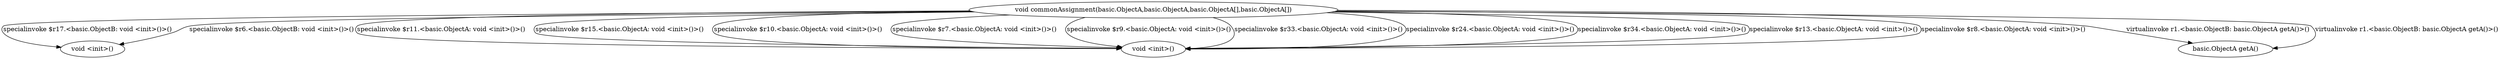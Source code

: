 digraph g {
3[label="void <init>()"]
1[label="void <init>()"]
0[label="void commonAssignment(basic.ObjectA,basic.ObjectA,basic.ObjectA[],basic.ObjectA[])"]
2[label="basic.ObjectA getA()"]
0->1[label="specialinvoke $r11.<basic.ObjectA: void <init>()>()"]
0->1[label="specialinvoke $r15.<basic.ObjectA: void <init>()>()"]
0->1[label="specialinvoke $r10.<basic.ObjectA: void <init>()>()"]
0->1[label="specialinvoke $r7.<basic.ObjectA: void <init>()>()"]
0->1[label="specialinvoke $r9.<basic.ObjectA: void <init>()>()"]
0->1[label="specialinvoke $r33.<basic.ObjectA: void <init>()>()"]
0->1[label="specialinvoke $r24.<basic.ObjectA: void <init>()>()"]
0->1[label="specialinvoke $r34.<basic.ObjectA: void <init>()>()"]
0->1[label="specialinvoke $r13.<basic.ObjectA: void <init>()>()"]
0->1[label="specialinvoke $r8.<basic.ObjectA: void <init>()>()"]
0->2[label="virtualinvoke r1.<basic.ObjectB: basic.ObjectA getA()>()"]
0->2[label="virtualinvoke r1.<basic.ObjectB: basic.ObjectA getA()>()"]
0->3[label="specialinvoke $r17.<basic.ObjectB: void <init>()>()"]
0->3[label="specialinvoke $r6.<basic.ObjectB: void <init>()>()"]
}